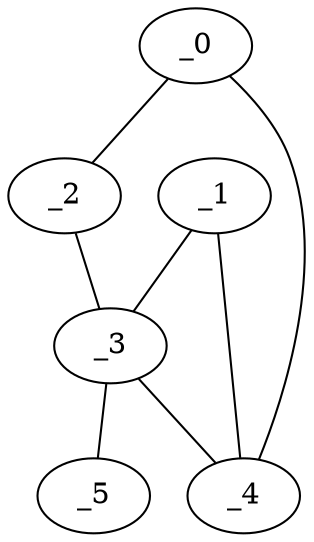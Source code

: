 graph KP1_0085 {
	_0	 [x="0.819972",
		y="3.13012"];
	_2	 [x="1.35661",
		y="1.16504"];
	_0 -- _2;
	_4	 [x="2.29254",
		y="0.773176"];
	_0 -- _4;
	_1	 [x="2.30396",
		y="2.98823"];
	_3	 [x="0.59",
		y="1.75"];
	_1 -- _3;
	_1 -- _4;
	_2 -- _3;
	_3 -- _4;
	_5	 [x="2.57619",
		y="2.32793"];
	_3 -- _5;
}
